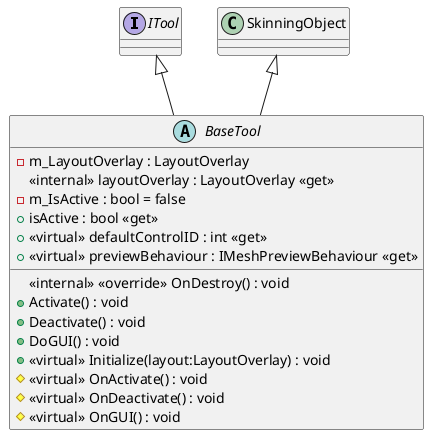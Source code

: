 @startuml
interface ITool {
}
abstract class BaseTool {
    - m_LayoutOverlay : LayoutOverlay
    <<internal>> layoutOverlay : LayoutOverlay <<get>>
    - m_IsActive : bool = false
    + isActive : bool <<get>>
    + <<virtual>> defaultControlID : int <<get>>
    + <<virtual>> previewBehaviour : IMeshPreviewBehaviour <<get>>
    <<internal>> <<override>> OnDestroy() : void
    + Activate() : void
    + Deactivate() : void
    + DoGUI() : void
    + <<virtual>> Initialize(layout:LayoutOverlay) : void
    # <<virtual>> OnActivate() : void
    # <<virtual>> OnDeactivate() : void
    # <<virtual>> OnGUI() : void
}
SkinningObject <|-- BaseTool
ITool <|-- BaseTool
@enduml
